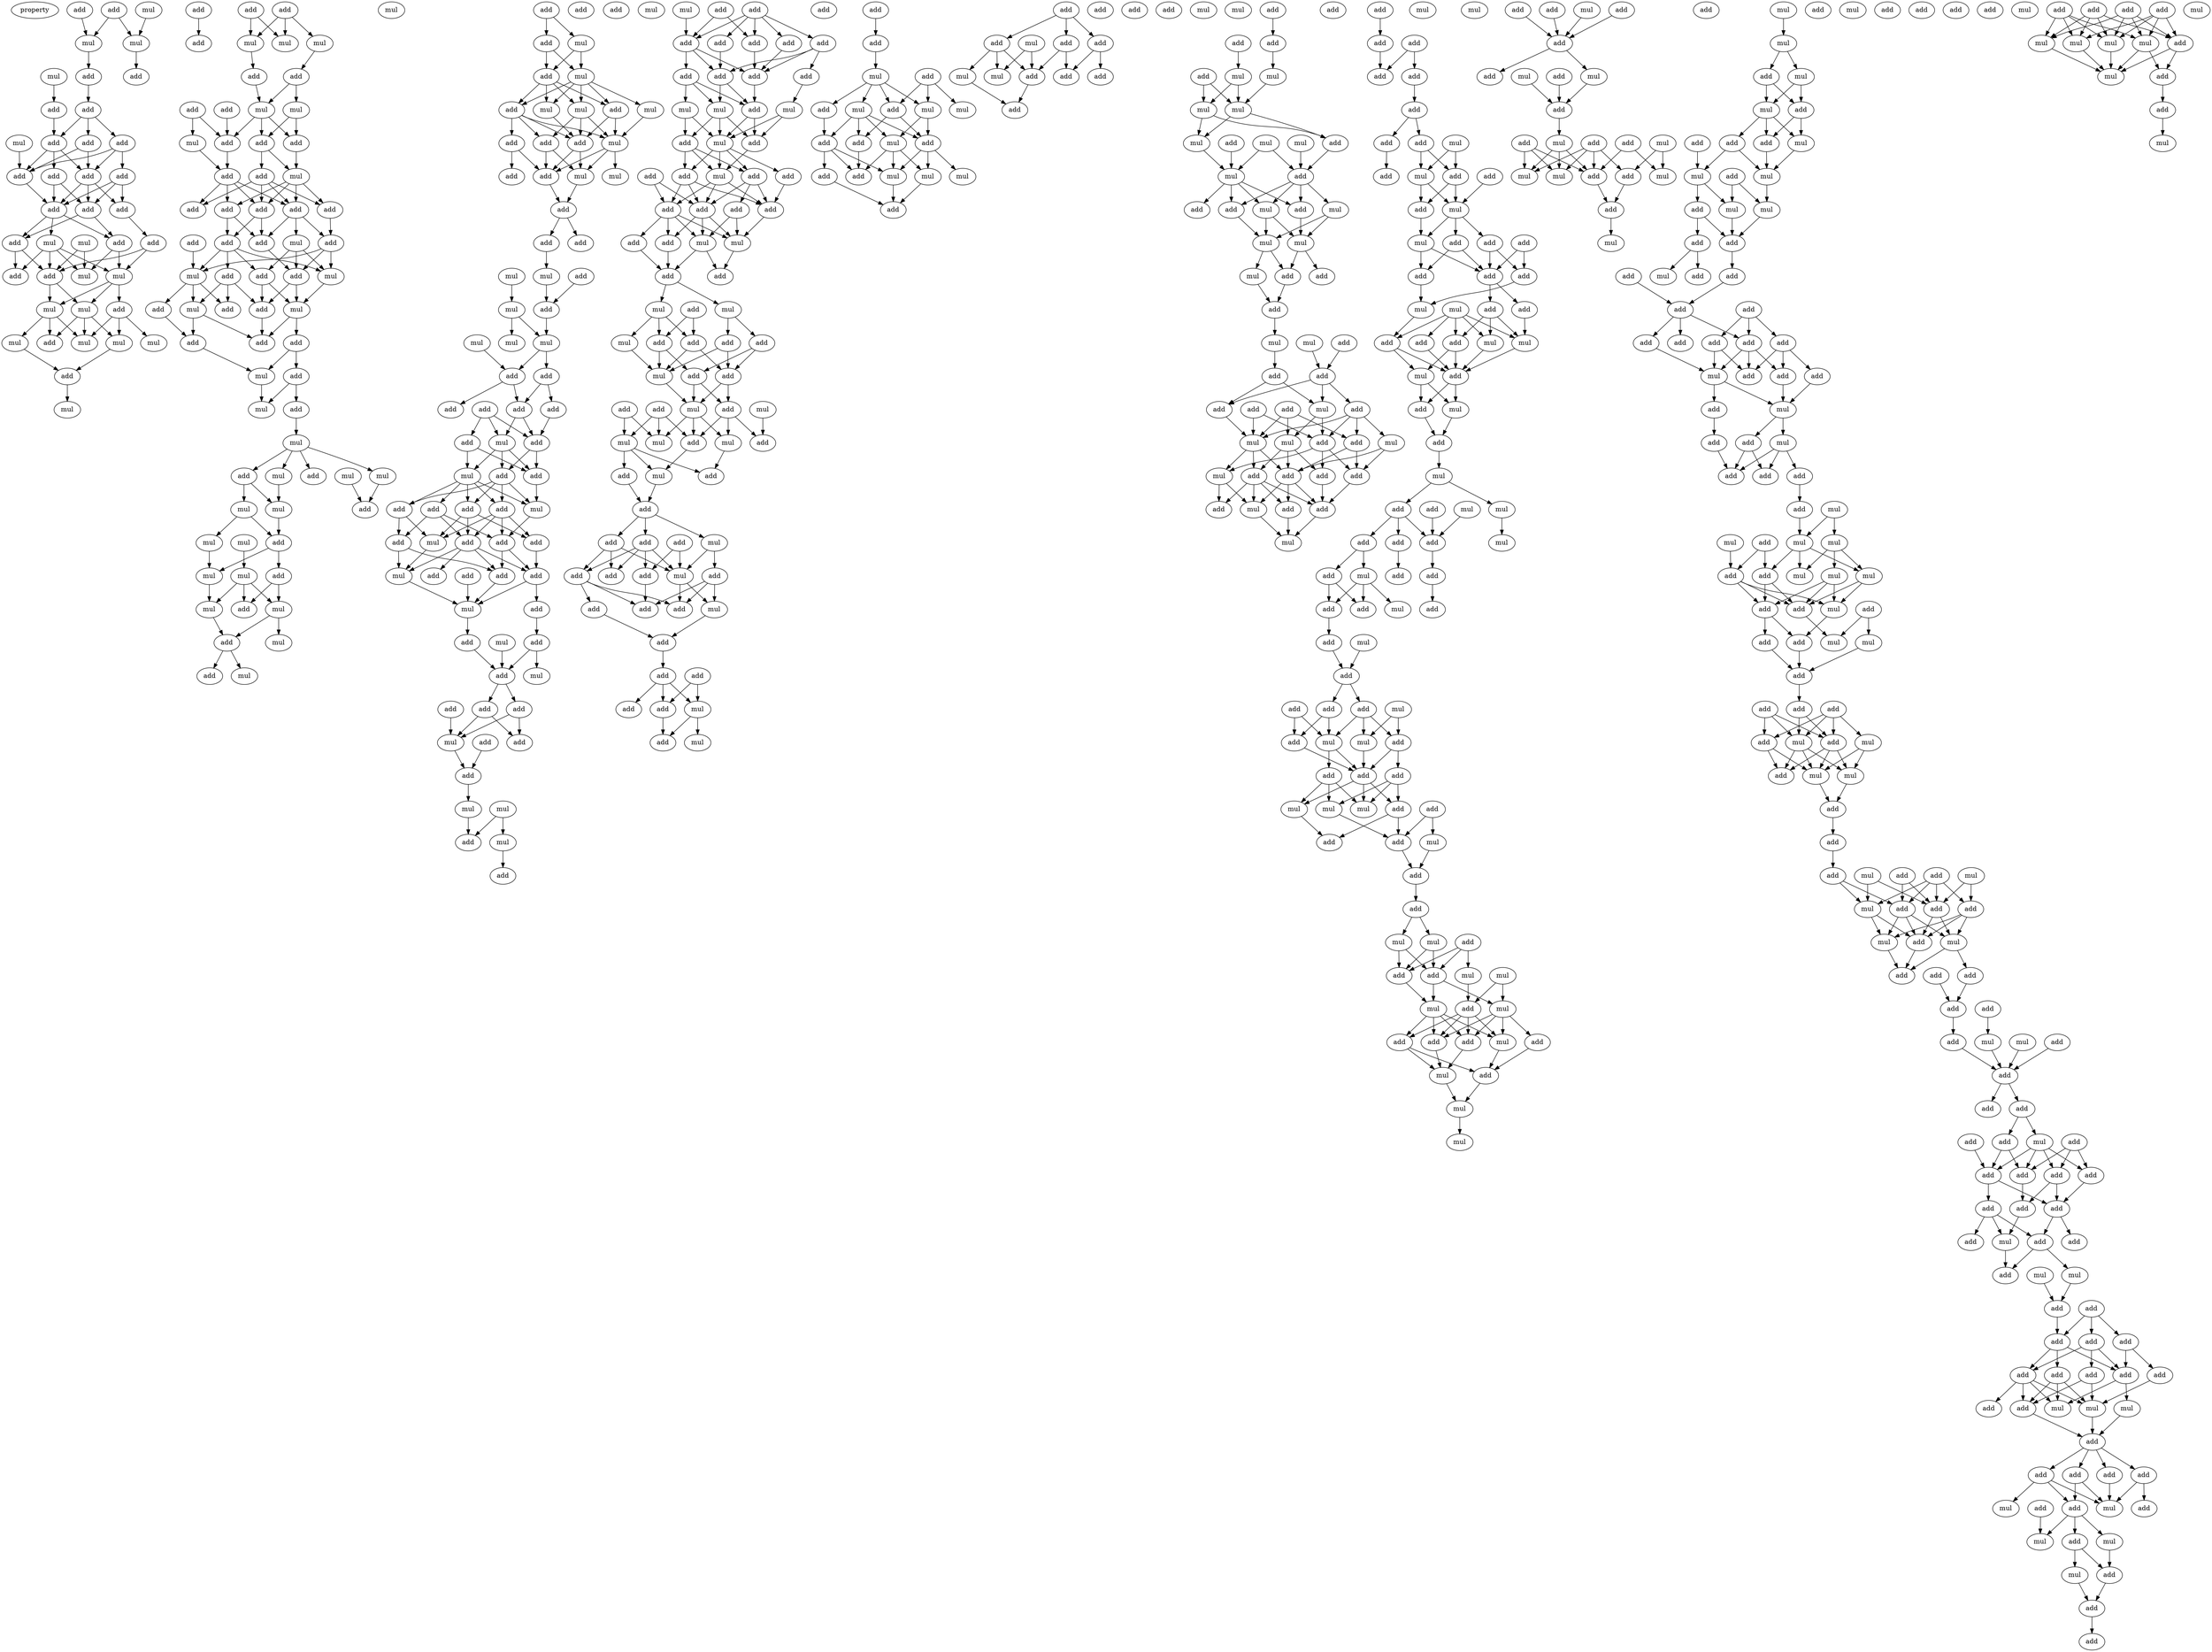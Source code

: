 digraph {
    node [fontcolor=black]
    property [mul=2,lf=1.0]
    0 [ label = add ];
    1 [ label = add ];
    2 [ label = mul ];
    3 [ label = mul ];
    4 [ label = mul ];
    5 [ label = mul ];
    6 [ label = add ];
    7 [ label = add ];
    8 [ label = add ];
    9 [ label = add ];
    10 [ label = add ];
    11 [ label = add ];
    12 [ label = mul ];
    13 [ label = add ];
    14 [ label = add ];
    15 [ label = add ];
    16 [ label = add ];
    17 [ label = add ];
    18 [ label = add ];
    19 [ label = add ];
    20 [ label = add ];
    21 [ label = add ];
    22 [ label = mul ];
    23 [ label = mul ];
    24 [ label = add ];
    25 [ label = add ];
    26 [ label = add ];
    27 [ label = mul ];
    28 [ label = add ];
    29 [ label = mul ];
    30 [ label = add ];
    31 [ label = mul ];
    32 [ label = mul ];
    33 [ label = mul ];
    34 [ label = mul ];
    35 [ label = mul ];
    36 [ label = add ];
    37 [ label = mul ];
    38 [ label = add ];
    39 [ label = mul ];
    40 [ label = add ];
    41 [ label = add ];
    42 [ label = add ];
    43 [ label = add ];
    44 [ label = mul ];
    45 [ label = mul ];
    46 [ label = mul ];
    47 [ label = add ];
    48 [ label = add ];
    49 [ label = mul ];
    50 [ label = add ];
    51 [ label = add ];
    52 [ label = mul ];
    53 [ label = mul ];
    54 [ label = add ];
    55 [ label = add ];
    56 [ label = add ];
    57 [ label = add ];
    58 [ label = add ];
    59 [ label = mul ];
    60 [ label = add ];
    61 [ label = add ];
    62 [ label = add ];
    63 [ label = add ];
    64 [ label = add ];
    65 [ label = mul ];
    66 [ label = add ];
    67 [ label = add ];
    68 [ label = add ];
    69 [ label = add ];
    70 [ label = add ];
    71 [ label = mul ];
    72 [ label = add ];
    73 [ label = add ];
    74 [ label = mul ];
    75 [ label = mul ];
    76 [ label = add ];
    77 [ label = mul ];
    78 [ label = add ];
    79 [ label = add ];
    80 [ label = add ];
    81 [ label = add ];
    82 [ label = add ];
    83 [ label = add ];
    84 [ label = mul ];
    85 [ label = add ];
    86 [ label = mul ];
    87 [ label = mul ];
    88 [ label = add ];
    89 [ label = mul ];
    90 [ label = mul ];
    91 [ label = mul ];
    92 [ label = add ];
    93 [ label = mul ];
    94 [ label = mul ];
    95 [ label = add ];
    96 [ label = mul ];
    97 [ label = add ];
    98 [ label = mul ];
    99 [ label = mul ];
    100 [ label = add ];
    101 [ label = mul ];
    102 [ label = mul ];
    103 [ label = mul ];
    104 [ label = mul ];
    105 [ label = add ];
    106 [ label = mul ];
    107 [ label = add ];
    108 [ label = add ];
    109 [ label = mul ];
    110 [ label = add ];
    111 [ label = add ];
    112 [ label = mul ];
    113 [ label = add ];
    114 [ label = mul ];
    115 [ label = add ];
    116 [ label = mul ];
    117 [ label = add ];
    118 [ label = add ];
    119 [ label = mul ];
    120 [ label = mul ];
    121 [ label = add ];
    122 [ label = add ];
    123 [ label = mul ];
    124 [ label = add ];
    125 [ label = mul ];
    126 [ label = add ];
    127 [ label = add ];
    128 [ label = mul ];
    129 [ label = add ];
    130 [ label = add ];
    131 [ label = add ];
    132 [ label = add ];
    133 [ label = mul ];
    134 [ label = mul ];
    135 [ label = mul ];
    136 [ label = add ];
    137 [ label = mul ];
    138 [ label = mul ];
    139 [ label = mul ];
    140 [ label = add ];
    141 [ label = add ];
    142 [ label = add ];
    143 [ label = add ];
    144 [ label = add ];
    145 [ label = add ];
    146 [ label = add ];
    147 [ label = mul ];
    148 [ label = add ];
    149 [ label = add ];
    150 [ label = mul ];
    151 [ label = add ];
    152 [ label = add ];
    153 [ label = add ];
    154 [ label = add ];
    155 [ label = mul ];
    156 [ label = add ];
    157 [ label = add ];
    158 [ label = mul ];
    159 [ label = add ];
    160 [ label = add ];
    161 [ label = add ];
    162 [ label = add ];
    163 [ label = add ];
    164 [ label = mul ];
    165 [ label = add ];
    166 [ label = add ];
    167 [ label = add ];
    168 [ label = add ];
    169 [ label = mul ];
    170 [ label = mul ];
    171 [ label = add ];
    172 [ label = add ];
    173 [ label = mul ];
    174 [ label = add ];
    175 [ label = add ];
    176 [ label = add ];
    177 [ label = add ];
    178 [ label = add ];
    179 [ label = mul ];
    180 [ label = add ];
    181 [ label = add ];
    182 [ label = mul ];
    183 [ label = mul ];
    184 [ label = mul ];
    185 [ label = add ];
    186 [ label = mul ];
    187 [ label = add ];
    188 [ label = add ];
    189 [ label = mul ];
    190 [ label = add ];
    191 [ label = add ];
    192 [ label = add ];
    193 [ label = add ];
    194 [ label = add ];
    195 [ label = add ];
    196 [ label = add ];
    197 [ label = add ];
    198 [ label = add ];
    199 [ label = add ];
    200 [ label = mul ];
    201 [ label = mul ];
    202 [ label = add ];
    203 [ label = mul ];
    204 [ label = add ];
    205 [ label = mul ];
    206 [ label = add ];
    207 [ label = mul ];
    208 [ label = add ];
    209 [ label = add ];
    210 [ label = add ];
    211 [ label = add ];
    212 [ label = add ];
    213 [ label = add ];
    214 [ label = add ];
    215 [ label = add ];
    216 [ label = mul ];
    217 [ label = add ];
    218 [ label = mul ];
    219 [ label = add ];
    220 [ label = add ];
    221 [ label = add ];
    222 [ label = add ];
    223 [ label = mul ];
    224 [ label = mul ];
    225 [ label = add ];
    226 [ label = add ];
    227 [ label = add ];
    228 [ label = mul ];
    229 [ label = add ];
    230 [ label = add ];
    231 [ label = mul ];
    232 [ label = add ];
    233 [ label = add ];
    234 [ label = mul ];
    235 [ label = add ];
    236 [ label = add ];
    237 [ label = mul ];
    238 [ label = add ];
    239 [ label = mul ];
    240 [ label = add ];
    241 [ label = mul ];
    242 [ label = mul ];
    243 [ label = mul ];
    244 [ label = add ];
    245 [ label = add ];
    246 [ label = add ];
    247 [ label = add ];
    248 [ label = mul ];
    249 [ label = add ];
    250 [ label = add ];
    251 [ label = mul ];
    252 [ label = add ];
    253 [ label = add ];
    254 [ label = add ];
    255 [ label = add ];
    256 [ label = add ];
    257 [ label = add ];
    258 [ label = mul ];
    259 [ label = add ];
    260 [ label = add ];
    261 [ label = add ];
    262 [ label = add ];
    263 [ label = add ];
    264 [ label = add ];
    265 [ label = mul ];
    266 [ label = add ];
    267 [ label = add ];
    268 [ label = mul ];
    269 [ label = add ];
    270 [ label = add ];
    271 [ label = add ];
    272 [ label = mul ];
    273 [ label = add ];
    274 [ label = mul ];
    275 [ label = mul ];
    276 [ label = mul ];
    277 [ label = add ];
    278 [ label = add ];
    279 [ label = add ];
    280 [ label = mul ];
    281 [ label = add ];
    282 [ label = mul ];
    283 [ label = mul ];
    284 [ label = add ];
    285 [ label = mul ];
    286 [ label = add ];
    287 [ label = add ];
    288 [ label = add ];
    289 [ label = mul ];
    290 [ label = add ];
    291 [ label = add ];
    292 [ label = add ];
    293 [ label = add ];
    294 [ label = mul ];
    295 [ label = add ];
    296 [ label = add ];
    297 [ label = mul ];
    298 [ label = add ];
    299 [ label = add ];
    300 [ label = add ];
    301 [ label = add ];
    302 [ label = mul ];
    303 [ label = mul ];
    304 [ label = add ];
    305 [ label = add ];
    306 [ label = add ];
    307 [ label = add ];
    308 [ label = mul ];
    309 [ label = mul ];
    310 [ label = mul ];
    311 [ label = mul ];
    312 [ label = mul ];
    313 [ label = add ];
    314 [ label = add ];
    315 [ label = mul ];
    316 [ label = mul ];
    317 [ label = mul ];
    318 [ label = add ];
    319 [ label = add ];
    320 [ label = add ];
    321 [ label = mul ];
    322 [ label = add ];
    323 [ label = mul ];
    324 [ label = mul ];
    325 [ label = mul ];
    326 [ label = add ];
    327 [ label = mul ];
    328 [ label = add ];
    329 [ label = add ];
    330 [ label = mul ];
    331 [ label = mul ];
    332 [ label = add ];
    333 [ label = add ];
    334 [ label = add ];
    335 [ label = add ];
    336 [ label = mul ];
    337 [ label = add ];
    338 [ label = add ];
    339 [ label = add ];
    340 [ label = mul ];
    341 [ label = add ];
    342 [ label = mul ];
    343 [ label = mul ];
    344 [ label = add ];
    345 [ label = mul ];
    346 [ label = add ];
    347 [ label = add ];
    348 [ label = add ];
    349 [ label = add ];
    350 [ label = add ];
    351 [ label = add ];
    352 [ label = mul ];
    353 [ label = add ];
    354 [ label = add ];
    355 [ label = mul ];
    356 [ label = add ];
    357 [ label = add ];
    358 [ label = mul ];
    359 [ label = add ];
    360 [ label = add ];
    361 [ label = add ];
    362 [ label = add ];
    363 [ label = mul ];
    364 [ label = add ];
    365 [ label = add ];
    366 [ label = mul ];
    367 [ label = add ];
    368 [ label = mul ];
    369 [ label = add ];
    370 [ label = add ];
    371 [ label = mul ];
    372 [ label = add ];
    373 [ label = add ];
    374 [ label = add ];
    375 [ label = add ];
    376 [ label = mul ];
    377 [ label = add ];
    378 [ label = add ];
    379 [ label = add ];
    380 [ label = add ];
    381 [ label = add ];
    382 [ label = mul ];
    383 [ label = mul ];
    384 [ label = add ];
    385 [ label = add ];
    386 [ label = add ];
    387 [ label = mul ];
    388 [ label = mul ];
    389 [ label = add ];
    390 [ label = mul ];
    391 [ label = add ];
    392 [ label = mul ];
    393 [ label = add ];
    394 [ label = mul ];
    395 [ label = add ];
    396 [ label = add ];
    397 [ label = mul ];
    398 [ label = mul ];
    399 [ label = add ];
    400 [ label = add ];
    401 [ label = mul ];
    402 [ label = add ];
    403 [ label = add ];
    404 [ label = add ];
    405 [ label = add ];
    406 [ label = mul ];
    407 [ label = add ];
    408 [ label = add ];
    409 [ label = add ];
    410 [ label = mul ];
    411 [ label = add ];
    412 [ label = mul ];
    413 [ label = add ];
    414 [ label = add ];
    415 [ label = add ];
    416 [ label = mul ];
    417 [ label = add ];
    418 [ label = add ];
    419 [ label = mul ];
    420 [ label = add ];
    421 [ label = mul ];
    422 [ label = add ];
    423 [ label = add ];
    424 [ label = add ];
    425 [ label = add ];
    426 [ label = mul ];
    427 [ label = add ];
    428 [ label = mul ];
    429 [ label = mul ];
    430 [ label = mul ];
    431 [ label = add ];
    432 [ label = add ];
    433 [ label = add ];
    434 [ label = add ];
    435 [ label = add ];
    436 [ label = mul ];
    437 [ label = mul ];
    438 [ label = mul ];
    439 [ label = add ];
    440 [ label = add ];
    441 [ label = mul ];
    442 [ label = mul ];
    443 [ label = add ];
    444 [ label = mul ];
    445 [ label = add ];
    446 [ label = add ];
    447 [ label = mul ];
    448 [ label = add ];
    449 [ label = add ];
    450 [ label = add ];
    451 [ label = mul ];
    452 [ label = mul ];
    453 [ label = mul ];
    454 [ label = add ];
    455 [ label = add ];
    456 [ label = mul ];
    457 [ label = add ];
    458 [ label = add ];
    459 [ label = add ];
    460 [ label = add ];
    461 [ label = mul ];
    462 [ label = add ];
    463 [ label = mul ];
    464 [ label = add ];
    465 [ label = mul ];
    466 [ label = add ];
    467 [ label = mul ];
    468 [ label = add ];
    469 [ label = add ];
    470 [ label = add ];
    471 [ label = mul ];
    472 [ label = mul ];
    473 [ label = add ];
    474 [ label = mul ];
    475 [ label = add ];
    476 [ label = mul ];
    477 [ label = mul ];
    478 [ label = mul ];
    479 [ label = mul ];
    480 [ label = add ];
    481 [ label = add ];
    482 [ label = mul ];
    483 [ label = mul ];
    484 [ label = add ];
    485 [ label = add ];
    486 [ label = add ];
    487 [ label = add ];
    488 [ label = mul ];
    489 [ label = mul ];
    490 [ label = add ];
    491 [ label = mul ];
    492 [ label = mul ];
    493 [ label = add ];
    494 [ label = add ];
    495 [ label = add ];
    496 [ label = add ];
    497 [ label = add ];
    498 [ label = add ];
    499 [ label = mul ];
    500 [ label = add ];
    501 [ label = add ];
    502 [ label = add ];
    503 [ label = add ];
    504 [ label = add ];
    505 [ label = add ];
    506 [ label = add ];
    507 [ label = mul ];
    508 [ label = add ];
    509 [ label = add ];
    510 [ label = add ];
    511 [ label = add ];
    512 [ label = mul ];
    513 [ label = mul ];
    514 [ label = add ];
    515 [ label = add ];
    516 [ label = add ];
    517 [ label = add ];
    518 [ label = add ];
    519 [ label = add ];
    520 [ label = mul ];
    521 [ label = mul ];
    522 [ label = mul ];
    523 [ label = add ];
    524 [ label = mul ];
    525 [ label = mul ];
    526 [ label = add ];
    527 [ label = mul ];
    528 [ label = add ];
    529 [ label = mul ];
    530 [ label = add ];
    531 [ label = add ];
    532 [ label = add ];
    533 [ label = mul ];
    534 [ label = add ];
    535 [ label = mul ];
    536 [ label = mul ];
    537 [ label = add ];
    538 [ label = add ];
    539 [ label = add ];
    540 [ label = add ];
    541 [ label = add ];
    542 [ label = mul ];
    543 [ label = add ];
    544 [ label = mul ];
    545 [ label = add ];
    546 [ label = mul ];
    547 [ label = mul ];
    548 [ label = add ];
    549 [ label = add ];
    550 [ label = add ];
    551 [ label = add ];
    552 [ label = mul ];
    553 [ label = add ];
    554 [ label = add ];
    555 [ label = mul ];
    556 [ label = add ];
    557 [ label = add ];
    558 [ label = add ];
    559 [ label = mul ];
    560 [ label = add ];
    561 [ label = mul ];
    562 [ label = mul ];
    563 [ label = add ];
    564 [ label = add ];
    565 [ label = add ];
    566 [ label = add ];
    567 [ label = add ];
    568 [ label = add ];
    569 [ label = mul ];
    570 [ label = mul ];
    571 [ label = add ];
    572 [ label = add ];
    573 [ label = add ];
    574 [ label = add ];
    575 [ label = mul ];
    576 [ label = add ];
    577 [ label = add ];
    578 [ label = add ];
    579 [ label = mul ];
    580 [ label = add ];
    581 [ label = add ];
    582 [ label = add ];
    583 [ label = add ];
    584 [ label = add ];
    585 [ label = add ];
    586 [ label = add ];
    587 [ label = add ];
    588 [ label = add ];
    589 [ label = add ];
    590 [ label = add ];
    591 [ label = mul ];
    592 [ label = mul ];
    593 [ label = add ];
    594 [ label = add ];
    595 [ label = mul ];
    596 [ label = add ];
    597 [ label = add ];
    598 [ label = add ];
    599 [ label = add ];
    600 [ label = add ];
    601 [ label = add ];
    602 [ label = add ];
    603 [ label = add ];
    604 [ label = add ];
    605 [ label = add ];
    606 [ label = add ];
    607 [ label = add ];
    608 [ label = mul ];
    609 [ label = mul ];
    610 [ label = mul ];
    611 [ label = add ];
    612 [ label = add ];
    613 [ label = add ];
    614 [ label = add ];
    615 [ label = add ];
    616 [ label = add ];
    617 [ label = add ];
    618 [ label = mul ];
    619 [ label = add ];
    620 [ label = mul ];
    621 [ label = mul ];
    622 [ label = mul ];
    623 [ label = add ];
    624 [ label = add ];
    625 [ label = mul ];
    626 [ label = add ];
    627 [ label = add ];
    628 [ label = add ];
    629 [ label = add ];
    630 [ label = mul ];
    631 [ label = add ];
    632 [ label = add ];
    633 [ label = add ];
    634 [ label = add ];
    635 [ label = add ];
    636 [ label = mul ];
    637 [ label = mul ];
    638 [ label = mul ];
    639 [ label = mul ];
    640 [ label = mul ];
    641 [ label = add ];
    642 [ label = add ];
    643 [ label = mul ];
    644 [ label = mul ];
    0 -> 4 [ name = 0 ];
    1 -> 3 [ name = 1 ];
    1 -> 4 [ name = 2 ];
    2 -> 3 [ name = 3 ];
    3 -> 6 [ name = 4 ];
    4 -> 7 [ name = 5 ];
    5 -> 8 [ name = 6 ];
    7 -> 9 [ name = 7 ];
    8 -> 10 [ name = 8 ];
    9 -> 10 [ name = 9 ];
    9 -> 11 [ name = 10 ];
    9 -> 13 [ name = 11 ];
    10 -> 15 [ name = 12 ];
    10 -> 16 [ name = 13 ];
    10 -> 17 [ name = 14 ];
    11 -> 16 [ name = 15 ];
    11 -> 17 [ name = 16 ];
    12 -> 16 [ name = 17 ];
    13 -> 14 [ name = 18 ];
    13 -> 16 [ name = 19 ];
    13 -> 17 [ name = 20 ];
    14 -> 18 [ name = 21 ];
    14 -> 19 [ name = 22 ];
    14 -> 20 [ name = 23 ];
    15 -> 18 [ name = 24 ];
    15 -> 20 [ name = 25 ];
    16 -> 20 [ name = 26 ];
    17 -> 18 [ name = 27 ];
    17 -> 19 [ name = 28 ];
    17 -> 20 [ name = 29 ];
    18 -> 24 [ name = 30 ];
    18 -> 25 [ name = 31 ];
    19 -> 21 [ name = 32 ];
    20 -> 23 [ name = 33 ];
    20 -> 24 [ name = 34 ];
    20 -> 25 [ name = 35 ];
    21 -> 27 [ name = 36 ];
    21 -> 28 [ name = 37 ];
    22 -> 28 [ name = 38 ];
    22 -> 29 [ name = 39 ];
    23 -> 26 [ name = 40 ];
    23 -> 27 [ name = 41 ];
    23 -> 28 [ name = 42 ];
    23 -> 29 [ name = 43 ];
    24 -> 27 [ name = 44 ];
    24 -> 29 [ name = 45 ];
    25 -> 26 [ name = 46 ];
    25 -> 28 [ name = 47 ];
    27 -> 30 [ name = 48 ];
    27 -> 31 [ name = 49 ];
    27 -> 32 [ name = 50 ];
    28 -> 31 [ name = 51 ];
    28 -> 32 [ name = 52 ];
    30 -> 33 [ name = 53 ];
    30 -> 35 [ name = 54 ];
    30 -> 37 [ name = 55 ];
    31 -> 34 [ name = 56 ];
    31 -> 35 [ name = 57 ];
    31 -> 36 [ name = 58 ];
    32 -> 35 [ name = 59 ];
    32 -> 36 [ name = 60 ];
    32 -> 37 [ name = 61 ];
    34 -> 38 [ name = 62 ];
    37 -> 38 [ name = 63 ];
    38 -> 39 [ name = 64 ];
    40 -> 41 [ name = 65 ];
    42 -> 44 [ name = 66 ];
    42 -> 45 [ name = 67 ];
    42 -> 46 [ name = 68 ];
    43 -> 45 [ name = 69 ];
    43 -> 46 [ name = 70 ];
    44 -> 48 [ name = 71 ];
    46 -> 47 [ name = 72 ];
    47 -> 52 [ name = 73 ];
    48 -> 49 [ name = 74 ];
    48 -> 52 [ name = 75 ];
    49 -> 54 [ name = 76 ];
    49 -> 56 [ name = 77 ];
    50 -> 55 [ name = 78 ];
    51 -> 53 [ name = 79 ];
    51 -> 55 [ name = 80 ];
    52 -> 54 [ name = 81 ];
    52 -> 55 [ name = 82 ];
    52 -> 56 [ name = 83 ];
    53 -> 57 [ name = 84 ];
    54 -> 58 [ name = 85 ];
    54 -> 59 [ name = 86 ];
    55 -> 57 [ name = 87 ];
    56 -> 59 [ name = 88 ];
    57 -> 60 [ name = 89 ];
    57 -> 61 [ name = 90 ];
    57 -> 62 [ name = 91 ];
    57 -> 63 [ name = 92 ];
    58 -> 61 [ name = 93 ];
    58 -> 62 [ name = 94 ];
    58 -> 63 [ name = 95 ];
    58 -> 64 [ name = 96 ];
    59 -> 60 [ name = 97 ];
    59 -> 61 [ name = 98 ];
    59 -> 62 [ name = 99 ];
    59 -> 64 [ name = 100 ];
    60 -> 66 [ name = 101 ];
    60 -> 67 [ name = 102 ];
    61 -> 66 [ name = 103 ];
    61 -> 67 [ name = 104 ];
    62 -> 65 [ name = 105 ];
    62 -> 66 [ name = 106 ];
    62 -> 69 [ name = 107 ];
    64 -> 69 [ name = 108 ];
    65 -> 70 [ name = 109 ];
    65 -> 73 [ name = 110 ];
    65 -> 74 [ name = 111 ];
    66 -> 73 [ name = 112 ];
    67 -> 70 [ name = 113 ];
    67 -> 71 [ name = 114 ];
    67 -> 72 [ name = 115 ];
    67 -> 74 [ name = 116 ];
    68 -> 71 [ name = 117 ];
    69 -> 71 [ name = 118 ];
    69 -> 73 [ name = 119 ];
    69 -> 74 [ name = 120 ];
    70 -> 75 [ name = 121 ];
    70 -> 78 [ name = 122 ];
    71 -> 76 [ name = 123 ];
    71 -> 77 [ name = 124 ];
    71 -> 79 [ name = 125 ];
    72 -> 77 [ name = 126 ];
    72 -> 78 [ name = 127 ];
    72 -> 79 [ name = 128 ];
    73 -> 75 [ name = 129 ];
    73 -> 78 [ name = 130 ];
    74 -> 75 [ name = 131 ];
    75 -> 80 [ name = 132 ];
    75 -> 81 [ name = 133 ];
    76 -> 82 [ name = 134 ];
    77 -> 81 [ name = 135 ];
    77 -> 82 [ name = 136 ];
    78 -> 81 [ name = 137 ];
    80 -> 83 [ name = 138 ];
    80 -> 84 [ name = 139 ];
    82 -> 84 [ name = 140 ];
    83 -> 85 [ name = 141 ];
    83 -> 86 [ name = 142 ];
    84 -> 86 [ name = 143 ];
    85 -> 87 [ name = 144 ];
    87 -> 88 [ name = 145 ];
    87 -> 89 [ name = 146 ];
    87 -> 91 [ name = 147 ];
    87 -> 92 [ name = 148 ];
    89 -> 95 [ name = 149 ];
    90 -> 95 [ name = 150 ];
    91 -> 96 [ name = 151 ];
    92 -> 93 [ name = 152 ];
    92 -> 96 [ name = 153 ];
    93 -> 97 [ name = 154 ];
    93 -> 99 [ name = 155 ];
    96 -> 97 [ name = 156 ];
    97 -> 100 [ name = 157 ];
    97 -> 101 [ name = 158 ];
    98 -> 102 [ name = 159 ];
    99 -> 101 [ name = 160 ];
    100 -> 103 [ name = 161 ];
    100 -> 105 [ name = 162 ];
    101 -> 104 [ name = 163 ];
    102 -> 103 [ name = 164 ];
    102 -> 104 [ name = 165 ];
    102 -> 105 [ name = 166 ];
    103 -> 106 [ name = 167 ];
    103 -> 107 [ name = 168 ];
    104 -> 107 [ name = 169 ];
    107 -> 108 [ name = 170 ];
    107 -> 109 [ name = 171 ];
    110 -> 111 [ name = 172 ];
    110 -> 112 [ name = 173 ];
    111 -> 114 [ name = 174 ];
    111 -> 115 [ name = 175 ];
    112 -> 114 [ name = 176 ];
    112 -> 115 [ name = 177 ];
    114 -> 116 [ name = 178 ];
    114 -> 117 [ name = 179 ];
    114 -> 118 [ name = 180 ];
    114 -> 119 [ name = 181 ];
    114 -> 120 [ name = 182 ];
    115 -> 116 [ name = 183 ];
    115 -> 117 [ name = 184 ];
    115 -> 118 [ name = 185 ];
    115 -> 120 [ name = 186 ];
    116 -> 121 [ name = 187 ];
    116 -> 122 [ name = 188 ];
    116 -> 123 [ name = 189 ];
    117 -> 121 [ name = 190 ];
    117 -> 122 [ name = 191 ];
    117 -> 123 [ name = 192 ];
    117 -> 124 [ name = 193 ];
    118 -> 122 [ name = 194 ];
    118 -> 123 [ name = 195 ];
    119 -> 123 [ name = 196 ];
    120 -> 122 [ name = 197 ];
    121 -> 127 [ name = 198 ];
    121 -> 128 [ name = 199 ];
    122 -> 127 [ name = 200 ];
    122 -> 128 [ name = 201 ];
    123 -> 125 [ name = 202 ];
    123 -> 127 [ name = 203 ];
    123 -> 128 [ name = 204 ];
    124 -> 126 [ name = 205 ];
    124 -> 127 [ name = 206 ];
    127 -> 129 [ name = 207 ];
    128 -> 129 [ name = 208 ];
    129 -> 130 [ name = 209 ];
    129 -> 131 [ name = 210 ];
    130 -> 134 [ name = 211 ];
    132 -> 136 [ name = 212 ];
    133 -> 135 [ name = 213 ];
    134 -> 136 [ name = 214 ];
    135 -> 137 [ name = 215 ];
    135 -> 139 [ name = 216 ];
    136 -> 139 [ name = 217 ];
    138 -> 140 [ name = 218 ];
    139 -> 140 [ name = 219 ];
    139 -> 141 [ name = 220 ];
    140 -> 142 [ name = 221 ];
    140 -> 143 [ name = 222 ];
    141 -> 142 [ name = 223 ];
    141 -> 146 [ name = 224 ];
    142 -> 147 [ name = 225 ];
    142 -> 149 [ name = 226 ];
    144 -> 147 [ name = 227 ];
    144 -> 148 [ name = 228 ];
    144 -> 149 [ name = 229 ];
    146 -> 149 [ name = 230 ];
    147 -> 150 [ name = 231 ];
    147 -> 151 [ name = 232 ];
    147 -> 152 [ name = 233 ];
    148 -> 150 [ name = 234 ];
    148 -> 152 [ name = 235 ];
    149 -> 151 [ name = 236 ];
    149 -> 152 [ name = 237 ];
    150 -> 153 [ name = 238 ];
    150 -> 154 [ name = 239 ];
    150 -> 155 [ name = 240 ];
    150 -> 156 [ name = 241 ];
    150 -> 157 [ name = 242 ];
    151 -> 153 [ name = 243 ];
    151 -> 154 [ name = 244 ];
    151 -> 155 [ name = 245 ];
    151 -> 157 [ name = 246 ];
    152 -> 155 [ name = 247 ];
    153 -> 158 [ name = 248 ];
    153 -> 159 [ name = 249 ];
    153 -> 161 [ name = 250 ];
    153 -> 162 [ name = 251 ];
    154 -> 158 [ name = 252 ];
    154 -> 160 [ name = 253 ];
    155 -> 161 [ name = 254 ];
    156 -> 160 [ name = 255 ];
    156 -> 161 [ name = 256 ];
    156 -> 162 [ name = 257 ];
    157 -> 158 [ name = 258 ];
    157 -> 159 [ name = 259 ];
    157 -> 162 [ name = 260 ];
    158 -> 164 [ name = 261 ];
    159 -> 166 [ name = 262 ];
    160 -> 164 [ name = 263 ];
    160 -> 165 [ name = 264 ];
    161 -> 165 [ name = 265 ];
    161 -> 166 [ name = 266 ];
    162 -> 164 [ name = 267 ];
    162 -> 165 [ name = 268 ];
    162 -> 166 [ name = 269 ];
    162 -> 167 [ name = 270 ];
    163 -> 169 [ name = 271 ];
    164 -> 169 [ name = 272 ];
    165 -> 169 [ name = 273 ];
    166 -> 168 [ name = 274 ];
    166 -> 169 [ name = 275 ];
    168 -> 171 [ name = 276 ];
    169 -> 172 [ name = 277 ];
    170 -> 174 [ name = 278 ];
    171 -> 173 [ name = 279 ];
    171 -> 174 [ name = 280 ];
    172 -> 174 [ name = 281 ];
    174 -> 175 [ name = 282 ];
    174 -> 176 [ name = 283 ];
    175 -> 179 [ name = 284 ];
    175 -> 180 [ name = 285 ];
    176 -> 179 [ name = 286 ];
    176 -> 180 [ name = 287 ];
    177 -> 179 [ name = 288 ];
    178 -> 181 [ name = 289 ];
    179 -> 181 [ name = 290 ];
    181 -> 184 [ name = 291 ];
    183 -> 185 [ name = 292 ];
    183 -> 186 [ name = 293 ];
    184 -> 185 [ name = 294 ];
    186 -> 187 [ name = 295 ];
    188 -> 191 [ name = 296 ];
    188 -> 192 [ name = 297 ];
    188 -> 193 [ name = 298 ];
    188 -> 194 [ name = 299 ];
    188 -> 195 [ name = 300 ];
    189 -> 191 [ name = 301 ];
    190 -> 191 [ name = 302 ];
    190 -> 195 [ name = 303 ];
    191 -> 197 [ name = 304 ];
    191 -> 198 [ name = 305 ];
    191 -> 199 [ name = 306 ];
    192 -> 196 [ name = 307 ];
    192 -> 198 [ name = 308 ];
    192 -> 199 [ name = 309 ];
    193 -> 199 [ name = 310 ];
    194 -> 198 [ name = 311 ];
    195 -> 199 [ name = 312 ];
    196 -> 200 [ name = 313 ];
    197 -> 201 [ name = 314 ];
    197 -> 202 [ name = 315 ];
    197 -> 203 [ name = 316 ];
    198 -> 201 [ name = 317 ];
    198 -> 202 [ name = 318 ];
    199 -> 202 [ name = 319 ];
    200 -> 204 [ name = 320 ];
    200 -> 205 [ name = 321 ];
    201 -> 204 [ name = 322 ];
    201 -> 205 [ name = 323 ];
    201 -> 206 [ name = 324 ];
    202 -> 204 [ name = 325 ];
    202 -> 205 [ name = 326 ];
    203 -> 205 [ name = 327 ];
    203 -> 206 [ name = 328 ];
    204 -> 207 [ name = 329 ];
    205 -> 207 [ name = 330 ];
    205 -> 208 [ name = 331 ];
    205 -> 209 [ name = 332 ];
    205 -> 211 [ name = 333 ];
    206 -> 207 [ name = 334 ];
    206 -> 208 [ name = 335 ];
    206 -> 209 [ name = 336 ];
    207 -> 212 [ name = 337 ];
    207 -> 213 [ name = 338 ];
    207 -> 214 [ name = 339 ];
    208 -> 212 [ name = 340 ];
    208 -> 214 [ name = 341 ];
    208 -> 215 [ name = 342 ];
    209 -> 212 [ name = 343 ];
    209 -> 213 [ name = 344 ];
    209 -> 214 [ name = 345 ];
    210 -> 213 [ name = 346 ];
    210 -> 214 [ name = 347 ];
    211 -> 212 [ name = 348 ];
    212 -> 216 [ name = 349 ];
    213 -> 216 [ name = 350 ];
    213 -> 217 [ name = 351 ];
    213 -> 218 [ name = 352 ];
    213 -> 219 [ name = 353 ];
    214 -> 216 [ name = 354 ];
    214 -> 218 [ name = 355 ];
    214 -> 219 [ name = 356 ];
    215 -> 216 [ name = 357 ];
    215 -> 218 [ name = 358 ];
    216 -> 220 [ name = 359 ];
    217 -> 221 [ name = 360 ];
    218 -> 220 [ name = 361 ];
    218 -> 221 [ name = 362 ];
    219 -> 221 [ name = 363 ];
    221 -> 223 [ name = 364 ];
    221 -> 224 [ name = 365 ];
    222 -> 226 [ name = 366 ];
    222 -> 227 [ name = 367 ];
    223 -> 225 [ name = 368 ];
    223 -> 229 [ name = 369 ];
    224 -> 226 [ name = 370 ];
    224 -> 227 [ name = 371 ];
    224 -> 228 [ name = 372 ];
    225 -> 231 [ name = 373 ];
    225 -> 232 [ name = 374 ];
    226 -> 230 [ name = 375 ];
    226 -> 231 [ name = 376 ];
    227 -> 231 [ name = 377 ];
    227 -> 232 [ name = 378 ];
    228 -> 231 [ name = 379 ];
    229 -> 230 [ name = 380 ];
    229 -> 232 [ name = 381 ];
    230 -> 236 [ name = 382 ];
    230 -> 237 [ name = 383 ];
    231 -> 237 [ name = 384 ];
    232 -> 236 [ name = 385 ];
    232 -> 237 [ name = 386 ];
    233 -> 239 [ name = 387 ];
    233 -> 240 [ name = 388 ];
    233 -> 242 [ name = 389 ];
    234 -> 238 [ name = 390 ];
    235 -> 239 [ name = 391 ];
    235 -> 242 [ name = 392 ];
    236 -> 238 [ name = 393 ];
    236 -> 240 [ name = 394 ];
    236 -> 241 [ name = 395 ];
    237 -> 240 [ name = 396 ];
    237 -> 241 [ name = 397 ];
    237 -> 242 [ name = 398 ];
    239 -> 243 [ name = 399 ];
    239 -> 244 [ name = 400 ];
    239 -> 245 [ name = 401 ];
    240 -> 243 [ name = 402 ];
    241 -> 245 [ name = 403 ];
    243 -> 246 [ name = 404 ];
    244 -> 246 [ name = 405 ];
    246 -> 247 [ name = 406 ];
    246 -> 248 [ name = 407 ];
    246 -> 249 [ name = 408 ];
    247 -> 251 [ name = 409 ];
    247 -> 253 [ name = 410 ];
    247 -> 254 [ name = 411 ];
    248 -> 251 [ name = 412 ];
    248 -> 255 [ name = 413 ];
    249 -> 251 [ name = 414 ];
    249 -> 252 [ name = 415 ];
    249 -> 253 [ name = 416 ];
    249 -> 254 [ name = 417 ];
    250 -> 251 [ name = 418 ];
    250 -> 252 [ name = 419 ];
    251 -> 256 [ name = 420 ];
    251 -> 258 [ name = 421 ];
    252 -> 257 [ name = 422 ];
    253 -> 256 [ name = 423 ];
    253 -> 257 [ name = 424 ];
    253 -> 259 [ name = 425 ];
    255 -> 256 [ name = 426 ];
    255 -> 257 [ name = 427 ];
    255 -> 258 [ name = 428 ];
    258 -> 260 [ name = 429 ];
    259 -> 260 [ name = 430 ];
    260 -> 261 [ name = 431 ];
    261 -> 264 [ name = 432 ];
    261 -> 265 [ name = 433 ];
    261 -> 266 [ name = 434 ];
    262 -> 265 [ name = 435 ];
    262 -> 266 [ name = 436 ];
    265 -> 267 [ name = 437 ];
    265 -> 268 [ name = 438 ];
    266 -> 267 [ name = 439 ];
    269 -> 270 [ name = 440 ];
    270 -> 272 [ name = 441 ];
    271 -> 273 [ name = 442 ];
    271 -> 275 [ name = 443 ];
    271 -> 276 [ name = 444 ];
    272 -> 273 [ name = 445 ];
    272 -> 274 [ name = 446 ];
    272 -> 276 [ name = 447 ];
    272 -> 277 [ name = 448 ];
    273 -> 278 [ name = 449 ];
    273 -> 281 [ name = 450 ];
    274 -> 278 [ name = 451 ];
    274 -> 279 [ name = 452 ];
    274 -> 280 [ name = 453 ];
    274 -> 281 [ name = 454 ];
    276 -> 278 [ name = 455 ];
    276 -> 280 [ name = 456 ];
    277 -> 279 [ name = 457 ];
    278 -> 282 [ name = 458 ];
    278 -> 283 [ name = 459 ];
    278 -> 285 [ name = 460 ];
    279 -> 284 [ name = 461 ];
    279 -> 285 [ name = 462 ];
    279 -> 286 [ name = 463 ];
    280 -> 282 [ name = 464 ];
    280 -> 285 [ name = 465 ];
    280 -> 286 [ name = 466 ];
    281 -> 286 [ name = 467 ];
    282 -> 287 [ name = 468 ];
    284 -> 287 [ name = 469 ];
    285 -> 287 [ name = 470 ];
    288 -> 290 [ name = 471 ];
    288 -> 291 [ name = 472 ];
    288 -> 292 [ name = 473 ];
    289 -> 294 [ name = 474 ];
    289 -> 295 [ name = 475 ];
    290 -> 294 [ name = 476 ];
    290 -> 295 [ name = 477 ];
    290 -> 297 [ name = 478 ];
    291 -> 295 [ name = 479 ];
    291 -> 296 [ name = 480 ];
    292 -> 293 [ name = 481 ];
    292 -> 296 [ name = 482 ];
    295 -> 298 [ name = 483 ];
    297 -> 298 [ name = 484 ];
    304 -> 306 [ name = 485 ];
    305 -> 308 [ name = 486 ];
    306 -> 309 [ name = 487 ];
    307 -> 310 [ name = 488 ];
    307 -> 311 [ name = 489 ];
    308 -> 310 [ name = 490 ];
    308 -> 311 [ name = 491 ];
    309 -> 310 [ name = 492 ];
    310 -> 314 [ name = 493 ];
    310 -> 315 [ name = 494 ];
    311 -> 314 [ name = 495 ];
    311 -> 315 [ name = 496 ];
    312 -> 317 [ name = 497 ];
    312 -> 318 [ name = 498 ];
    313 -> 317 [ name = 499 ];
    314 -> 318 [ name = 500 ];
    315 -> 317 [ name = 501 ];
    316 -> 318 [ name = 502 ];
    317 -> 319 [ name = 503 ];
    317 -> 320 [ name = 504 ];
    317 -> 321 [ name = 505 ];
    317 -> 322 [ name = 506 ];
    318 -> 320 [ name = 507 ];
    318 -> 321 [ name = 508 ];
    318 -> 322 [ name = 509 ];
    318 -> 323 [ name = 510 ];
    320 -> 325 [ name = 511 ];
    321 -> 324 [ name = 512 ];
    321 -> 325 [ name = 513 ];
    322 -> 324 [ name = 514 ];
    323 -> 324 [ name = 515 ];
    323 -> 325 [ name = 516 ];
    324 -> 326 [ name = 517 ];
    324 -> 328 [ name = 518 ];
    325 -> 327 [ name = 519 ];
    325 -> 328 [ name = 520 ];
    327 -> 329 [ name = 521 ];
    328 -> 329 [ name = 522 ];
    329 -> 331 [ name = 523 ];
    330 -> 333 [ name = 524 ];
    331 -> 334 [ name = 525 ];
    332 -> 333 [ name = 526 ];
    333 -> 335 [ name = 527 ];
    333 -> 336 [ name = 528 ];
    333 -> 338 [ name = 529 ];
    334 -> 335 [ name = 530 ];
    334 -> 336 [ name = 531 ];
    335 -> 340 [ name = 532 ];
    336 -> 342 [ name = 533 ];
    336 -> 344 [ name = 534 ];
    337 -> 340 [ name = 535 ];
    337 -> 341 [ name = 536 ];
    337 -> 342 [ name = 537 ];
    338 -> 340 [ name = 538 ];
    338 -> 341 [ name = 539 ];
    338 -> 343 [ name = 540 ];
    338 -> 344 [ name = 541 ];
    339 -> 340 [ name = 542 ];
    339 -> 344 [ name = 543 ];
    340 -> 345 [ name = 544 ];
    340 -> 346 [ name = 545 ];
    340 -> 348 [ name = 546 ];
    341 -> 347 [ name = 547 ];
    341 -> 348 [ name = 548 ];
    342 -> 346 [ name = 549 ];
    342 -> 348 [ name = 550 ];
    342 -> 349 [ name = 551 ];
    343 -> 347 [ name = 552 ];
    343 -> 348 [ name = 553 ];
    344 -> 345 [ name = 554 ];
    344 -> 347 [ name = 555 ];
    344 -> 349 [ name = 556 ];
    345 -> 352 [ name = 557 ];
    345 -> 353 [ name = 558 ];
    346 -> 351 [ name = 559 ];
    346 -> 352 [ name = 560 ];
    346 -> 353 [ name = 561 ];
    346 -> 354 [ name = 562 ];
    347 -> 351 [ name = 563 ];
    348 -> 351 [ name = 564 ];
    348 -> 352 [ name = 565 ];
    348 -> 354 [ name = 566 ];
    349 -> 351 [ name = 567 ];
    351 -> 355 [ name = 568 ];
    352 -> 355 [ name = 569 ];
    354 -> 355 [ name = 570 ];
    356 -> 359 [ name = 571 ];
    357 -> 360 [ name = 572 ];
    357 -> 361 [ name = 573 ];
    359 -> 361 [ name = 574 ];
    360 -> 362 [ name = 575 ];
    362 -> 364 [ name = 576 ];
    362 -> 365 [ name = 577 ];
    363 -> 366 [ name = 578 ];
    363 -> 367 [ name = 579 ];
    364 -> 366 [ name = 580 ];
    364 -> 367 [ name = 581 ];
    365 -> 369 [ name = 582 ];
    366 -> 371 [ name = 583 ];
    366 -> 372 [ name = 584 ];
    367 -> 371 [ name = 585 ];
    367 -> 372 [ name = 586 ];
    370 -> 371 [ name = 587 ];
    371 -> 373 [ name = 588 ];
    371 -> 374 [ name = 589 ];
    371 -> 376 [ name = 590 ];
    372 -> 376 [ name = 591 ];
    373 -> 378 [ name = 592 ];
    373 -> 379 [ name = 593 ];
    374 -> 377 [ name = 594 ];
    374 -> 379 [ name = 595 ];
    375 -> 377 [ name = 596 ];
    375 -> 379 [ name = 597 ];
    376 -> 378 [ name = 598 ];
    376 -> 379 [ name = 599 ];
    377 -> 382 [ name = 600 ];
    378 -> 382 [ name = 601 ];
    379 -> 380 [ name = 602 ];
    379 -> 381 [ name = 603 ];
    380 -> 388 [ name = 604 ];
    381 -> 386 [ name = 605 ];
    381 -> 387 [ name = 606 ];
    381 -> 388 [ name = 607 ];
    382 -> 384 [ name = 608 ];
    383 -> 384 [ name = 609 ];
    383 -> 385 [ name = 610 ];
    383 -> 386 [ name = 611 ];
    383 -> 387 [ name = 612 ];
    383 -> 388 [ name = 613 ];
    384 -> 389 [ name = 614 ];
    384 -> 390 [ name = 615 ];
    385 -> 389 [ name = 616 ];
    386 -> 389 [ name = 617 ];
    386 -> 390 [ name = 618 ];
    387 -> 389 [ name = 619 ];
    388 -> 389 [ name = 620 ];
    389 -> 391 [ name = 621 ];
    389 -> 392 [ name = 622 ];
    390 -> 391 [ name = 623 ];
    390 -> 392 [ name = 624 ];
    391 -> 393 [ name = 625 ];
    392 -> 393 [ name = 626 ];
    393 -> 394 [ name = 627 ];
    394 -> 395 [ name = 628 ];
    394 -> 397 [ name = 629 ];
    395 -> 399 [ name = 630 ];
    395 -> 400 [ name = 631 ];
    395 -> 402 [ name = 632 ];
    396 -> 400 [ name = 633 ];
    397 -> 401 [ name = 634 ];
    398 -> 400 [ name = 635 ];
    399 -> 405 [ name = 636 ];
    399 -> 406 [ name = 637 ];
    400 -> 403 [ name = 638 ];
    402 -> 404 [ name = 639 ];
    403 -> 409 [ name = 640 ];
    405 -> 407 [ name = 641 ];
    405 -> 408 [ name = 642 ];
    406 -> 407 [ name = 643 ];
    406 -> 408 [ name = 644 ];
    406 -> 410 [ name = 645 ];
    407 -> 411 [ name = 646 ];
    411 -> 413 [ name = 647 ];
    412 -> 413 [ name = 648 ];
    413 -> 414 [ name = 649 ];
    413 -> 415 [ name = 650 ];
    414 -> 418 [ name = 651 ];
    414 -> 419 [ name = 652 ];
    414 -> 421 [ name = 653 ];
    415 -> 420 [ name = 654 ];
    415 -> 421 [ name = 655 ];
    416 -> 418 [ name = 656 ];
    416 -> 419 [ name = 657 ];
    417 -> 420 [ name = 658 ];
    417 -> 421 [ name = 659 ];
    418 -> 422 [ name = 660 ];
    418 -> 423 [ name = 661 ];
    419 -> 422 [ name = 662 ];
    420 -> 422 [ name = 663 ];
    421 -> 422 [ name = 664 ];
    421 -> 424 [ name = 665 ];
    422 -> 426 [ name = 666 ];
    422 -> 427 [ name = 667 ];
    422 -> 429 [ name = 668 ];
    423 -> 426 [ name = 669 ];
    423 -> 427 [ name = 670 ];
    423 -> 428 [ name = 671 ];
    424 -> 426 [ name = 672 ];
    424 -> 428 [ name = 673 ];
    424 -> 429 [ name = 674 ];
    425 -> 430 [ name = 675 ];
    425 -> 431 [ name = 676 ];
    427 -> 431 [ name = 677 ];
    427 -> 432 [ name = 678 ];
    428 -> 431 [ name = 679 ];
    429 -> 432 [ name = 680 ];
    430 -> 433 [ name = 681 ];
    431 -> 433 [ name = 682 ];
    433 -> 434 [ name = 683 ];
    434 -> 436 [ name = 684 ];
    434 -> 437 [ name = 685 ];
    435 -> 439 [ name = 686 ];
    435 -> 440 [ name = 687 ];
    435 -> 441 [ name = 688 ];
    436 -> 439 [ name = 689 ];
    436 -> 440 [ name = 690 ];
    437 -> 439 [ name = 691 ];
    437 -> 440 [ name = 692 ];
    438 -> 442 [ name = 693 ];
    438 -> 443 [ name = 694 ];
    439 -> 442 [ name = 695 ];
    439 -> 444 [ name = 696 ];
    440 -> 444 [ name = 697 ];
    441 -> 443 [ name = 698 ];
    442 -> 445 [ name = 699 ];
    442 -> 446 [ name = 700 ];
    442 -> 447 [ name = 701 ];
    442 -> 448 [ name = 702 ];
    443 -> 445 [ name = 703 ];
    443 -> 447 [ name = 704 ];
    443 -> 448 [ name = 705 ];
    443 -> 449 [ name = 706 ];
    444 -> 445 [ name = 707 ];
    444 -> 447 [ name = 708 ];
    444 -> 448 [ name = 709 ];
    444 -> 449 [ name = 710 ];
    445 -> 451 [ name = 711 ];
    446 -> 450 [ name = 712 ];
    447 -> 450 [ name = 713 ];
    448 -> 451 [ name = 714 ];
    449 -> 450 [ name = 715 ];
    449 -> 451 [ name = 716 ];
    450 -> 452 [ name = 717 ];
    451 -> 452 [ name = 718 ];
    452 -> 453 [ name = 719 ];
    454 -> 458 [ name = 720 ];
    455 -> 458 [ name = 721 ];
    456 -> 458 [ name = 722 ];
    457 -> 458 [ name = 723 ];
    458 -> 460 [ name = 724 ];
    458 -> 463 [ name = 725 ];
    461 -> 464 [ name = 726 ];
    462 -> 464 [ name = 727 ];
    463 -> 464 [ name = 728 ];
    464 -> 465 [ name = 729 ];
    465 -> 470 [ name = 730 ];
    465 -> 471 [ name = 731 ];
    465 -> 472 [ name = 732 ];
    466 -> 470 [ name = 733 ];
    466 -> 471 [ name = 734 ];
    466 -> 472 [ name = 735 ];
    467 -> 473 [ name = 736 ];
    467 -> 474 [ name = 737 ];
    468 -> 470 [ name = 738 ];
    468 -> 471 [ name = 739 ];
    468 -> 472 [ name = 740 ];
    468 -> 473 [ name = 741 ];
    469 -> 470 [ name = 742 ];
    469 -> 474 [ name = 743 ];
    470 -> 475 [ name = 744 ];
    473 -> 475 [ name = 745 ];
    475 -> 476 [ name = 746 ];
    477 -> 478 [ name = 747 ];
    478 -> 479 [ name = 748 ];
    478 -> 480 [ name = 749 ];
    479 -> 481 [ name = 750 ];
    479 -> 482 [ name = 751 ];
    480 -> 481 [ name = 752 ];
    480 -> 482 [ name = 753 ];
    481 -> 483 [ name = 754 ];
    481 -> 484 [ name = 755 ];
    482 -> 483 [ name = 756 ];
    482 -> 484 [ name = 757 ];
    482 -> 485 [ name = 758 ];
    483 -> 489 [ name = 759 ];
    484 -> 489 [ name = 760 ];
    485 -> 488 [ name = 761 ];
    485 -> 489 [ name = 762 ];
    486 -> 488 [ name = 763 ];
    487 -> 491 [ name = 764 ];
    487 -> 492 [ name = 765 ];
    488 -> 490 [ name = 766 ];
    488 -> 491 [ name = 767 ];
    489 -> 492 [ name = 768 ];
    490 -> 494 [ name = 769 ];
    490 -> 495 [ name = 770 ];
    491 -> 495 [ name = 771 ];
    492 -> 495 [ name = 772 ];
    494 -> 496 [ name = 773 ];
    494 -> 499 [ name = 774 ];
    495 -> 498 [ name = 775 ];
    497 -> 501 [ name = 776 ];
    498 -> 501 [ name = 777 ];
    500 -> 502 [ name = 778 ];
    500 -> 503 [ name = 779 ];
    500 -> 506 [ name = 780 ];
    501 -> 504 [ name = 781 ];
    501 -> 505 [ name = 782 ];
    501 -> 506 [ name = 783 ];
    502 -> 507 [ name = 784 ];
    502 -> 510 [ name = 785 ];
    503 -> 508 [ name = 786 ];
    503 -> 509 [ name = 787 ];
    503 -> 510 [ name = 788 ];
    505 -> 507 [ name = 789 ];
    506 -> 507 [ name = 790 ];
    506 -> 509 [ name = 791 ];
    506 -> 510 [ name = 792 ];
    507 -> 511 [ name = 793 ];
    507 -> 512 [ name = 794 ];
    508 -> 512 [ name = 795 ];
    509 -> 512 [ name = 796 ];
    511 -> 515 [ name = 797 ];
    512 -> 513 [ name = 798 ];
    512 -> 514 [ name = 799 ];
    513 -> 516 [ name = 800 ];
    513 -> 517 [ name = 801 ];
    513 -> 518 [ name = 802 ];
    514 -> 516 [ name = 803 ];
    514 -> 518 [ name = 804 ];
    515 -> 516 [ name = 805 ];
    517 -> 519 [ name = 806 ];
    519 -> 522 [ name = 807 ];
    520 -> 522 [ name = 808 ];
    520 -> 524 [ name = 809 ];
    521 -> 528 [ name = 810 ];
    522 -> 526 [ name = 811 ];
    522 -> 527 [ name = 812 ];
    522 -> 529 [ name = 813 ];
    523 -> 526 [ name = 814 ];
    523 -> 528 [ name = 815 ];
    524 -> 525 [ name = 816 ];
    524 -> 527 [ name = 817 ];
    524 -> 529 [ name = 818 ];
    525 -> 530 [ name = 819 ];
    525 -> 532 [ name = 820 ];
    525 -> 533 [ name = 821 ];
    526 -> 530 [ name = 822 ];
    526 -> 532 [ name = 823 ];
    527 -> 532 [ name = 824 ];
    527 -> 533 [ name = 825 ];
    528 -> 530 [ name = 826 ];
    528 -> 532 [ name = 827 ];
    528 -> 533 [ name = 828 ];
    530 -> 534 [ name = 829 ];
    530 -> 537 [ name = 830 ];
    531 -> 535 [ name = 831 ];
    531 -> 536 [ name = 832 ];
    532 -> 536 [ name = 833 ];
    533 -> 534 [ name = 834 ];
    534 -> 538 [ name = 835 ];
    535 -> 538 [ name = 836 ];
    537 -> 538 [ name = 837 ];
    538 -> 541 [ name = 838 ];
    539 -> 543 [ name = 839 ];
    539 -> 544 [ name = 840 ];
    539 -> 545 [ name = 841 ];
    540 -> 542 [ name = 842 ];
    540 -> 543 [ name = 843 ];
    540 -> 544 [ name = 844 ];
    540 -> 545 [ name = 845 ];
    541 -> 544 [ name = 846 ];
    541 -> 545 [ name = 847 ];
    542 -> 546 [ name = 848 ];
    542 -> 547 [ name = 849 ];
    543 -> 546 [ name = 850 ];
    543 -> 548 [ name = 851 ];
    544 -> 546 [ name = 852 ];
    544 -> 547 [ name = 853 ];
    544 -> 548 [ name = 854 ];
    545 -> 546 [ name = 855 ];
    545 -> 547 [ name = 856 ];
    545 -> 548 [ name = 857 ];
    546 -> 549 [ name = 858 ];
    547 -> 549 [ name = 859 ];
    549 -> 550 [ name = 860 ];
    550 -> 553 [ name = 861 ];
    551 -> 556 [ name = 862 ];
    551 -> 557 [ name = 863 ];
    551 -> 558 [ name = 864 ];
    551 -> 559 [ name = 865 ];
    552 -> 557 [ name = 866 ];
    552 -> 558 [ name = 867 ];
    553 -> 556 [ name = 868 ];
    553 -> 559 [ name = 869 ];
    554 -> 556 [ name = 870 ];
    554 -> 557 [ name = 871 ];
    555 -> 557 [ name = 872 ];
    555 -> 559 [ name = 873 ];
    556 -> 560 [ name = 874 ];
    556 -> 561 [ name = 875 ];
    556 -> 562 [ name = 876 ];
    557 -> 560 [ name = 877 ];
    557 -> 562 [ name = 878 ];
    558 -> 560 [ name = 879 ];
    558 -> 561 [ name = 880 ];
    558 -> 562 [ name = 881 ];
    559 -> 560 [ name = 882 ];
    559 -> 561 [ name = 883 ];
    560 -> 563 [ name = 884 ];
    561 -> 563 [ name = 885 ];
    562 -> 563 [ name = 886 ];
    562 -> 564 [ name = 887 ];
    564 -> 567 [ name = 888 ];
    565 -> 567 [ name = 889 ];
    566 -> 569 [ name = 890 ];
    567 -> 568 [ name = 891 ];
    568 -> 572 [ name = 892 ];
    569 -> 572 [ name = 893 ];
    570 -> 572 [ name = 894 ];
    571 -> 572 [ name = 895 ];
    572 -> 573 [ name = 896 ];
    572 -> 574 [ name = 897 ];
    574 -> 575 [ name = 898 ];
    574 -> 576 [ name = 899 ];
    575 -> 580 [ name = 900 ];
    575 -> 581 [ name = 901 ];
    575 -> 582 [ name = 902 ];
    575 -> 583 [ name = 903 ];
    576 -> 582 [ name = 904 ];
    576 -> 583 [ name = 905 ];
    577 -> 580 [ name = 906 ];
    577 -> 581 [ name = 907 ];
    577 -> 583 [ name = 908 ];
    578 -> 582 [ name = 909 ];
    580 -> 584 [ name = 910 ];
    580 -> 587 [ name = 911 ];
    581 -> 584 [ name = 912 ];
    582 -> 584 [ name = 913 ];
    582 -> 585 [ name = 914 ];
    583 -> 587 [ name = 915 ];
    584 -> 588 [ name = 916 ];
    584 -> 589 [ name = 917 ];
    585 -> 589 [ name = 918 ];
    585 -> 590 [ name = 919 ];
    585 -> 591 [ name = 920 ];
    587 -> 591 [ name = 921 ];
    589 -> 592 [ name = 922 ];
    589 -> 593 [ name = 923 ];
    591 -> 593 [ name = 924 ];
    592 -> 597 [ name = 925 ];
    595 -> 597 [ name = 926 ];
    596 -> 598 [ name = 927 ];
    596 -> 599 [ name = 928 ];
    596 -> 600 [ name = 929 ];
    597 -> 599 [ name = 930 ];
    598 -> 602 [ name = 931 ];
    598 -> 605 [ name = 932 ];
    599 -> 603 [ name = 933 ];
    599 -> 604 [ name = 934 ];
    599 -> 605 [ name = 935 ];
    600 -> 601 [ name = 936 ];
    600 -> 603 [ name = 937 ];
    600 -> 605 [ name = 938 ];
    601 -> 607 [ name = 939 ];
    601 -> 608 [ name = 940 ];
    602 -> 608 [ name = 941 ];
    603 -> 606 [ name = 942 ];
    603 -> 607 [ name = 943 ];
    603 -> 608 [ name = 944 ];
    603 -> 610 [ name = 945 ];
    604 -> 607 [ name = 946 ];
    604 -> 608 [ name = 947 ];
    604 -> 610 [ name = 948 ];
    605 -> 609 [ name = 949 ];
    605 -> 610 [ name = 950 ];
    607 -> 611 [ name = 951 ];
    608 -> 611 [ name = 952 ];
    609 -> 611 [ name = 953 ];
    611 -> 612 [ name = 954 ];
    611 -> 613 [ name = 955 ];
    611 -> 614 [ name = 956 ];
    611 -> 615 [ name = 957 ];
    612 -> 617 [ name = 958 ];
    612 -> 618 [ name = 959 ];
    612 -> 620 [ name = 960 ];
    613 -> 617 [ name = 961 ];
    613 -> 618 [ name = 962 ];
    614 -> 616 [ name = 963 ];
    614 -> 618 [ name = 964 ];
    615 -> 618 [ name = 965 ];
    617 -> 621 [ name = 966 ];
    617 -> 622 [ name = 967 ];
    617 -> 623 [ name = 968 ];
    619 -> 622 [ name = 969 ];
    621 -> 624 [ name = 970 ];
    623 -> 624 [ name = 971 ];
    623 -> 625 [ name = 972 ];
    624 -> 626 [ name = 973 ];
    625 -> 626 [ name = 974 ];
    626 -> 628 [ name = 975 ];
    631 -> 636 [ name = 976 ];
    631 -> 637 [ name = 977 ];
    631 -> 638 [ name = 978 ];
    631 -> 639 [ name = 979 ];
    632 -> 635 [ name = 980 ];
    632 -> 636 [ name = 981 ];
    632 -> 637 [ name = 982 ];
    632 -> 639 [ name = 983 ];
    633 -> 635 [ name = 984 ];
    633 -> 636 [ name = 985 ];
    633 -> 637 [ name = 986 ];
    633 -> 638 [ name = 987 ];
    634 -> 635 [ name = 988 ];
    634 -> 637 [ name = 989 ];
    634 -> 638 [ name = 990 ];
    634 -> 639 [ name = 991 ];
    635 -> 640 [ name = 992 ];
    635 -> 641 [ name = 993 ];
    636 -> 640 [ name = 994 ];
    637 -> 640 [ name = 995 ];
    638 -> 640 [ name = 996 ];
    639 -> 640 [ name = 997 ];
    639 -> 641 [ name = 998 ];
    641 -> 642 [ name = 999 ];
    642 -> 643 [ name = 1000 ];
}
